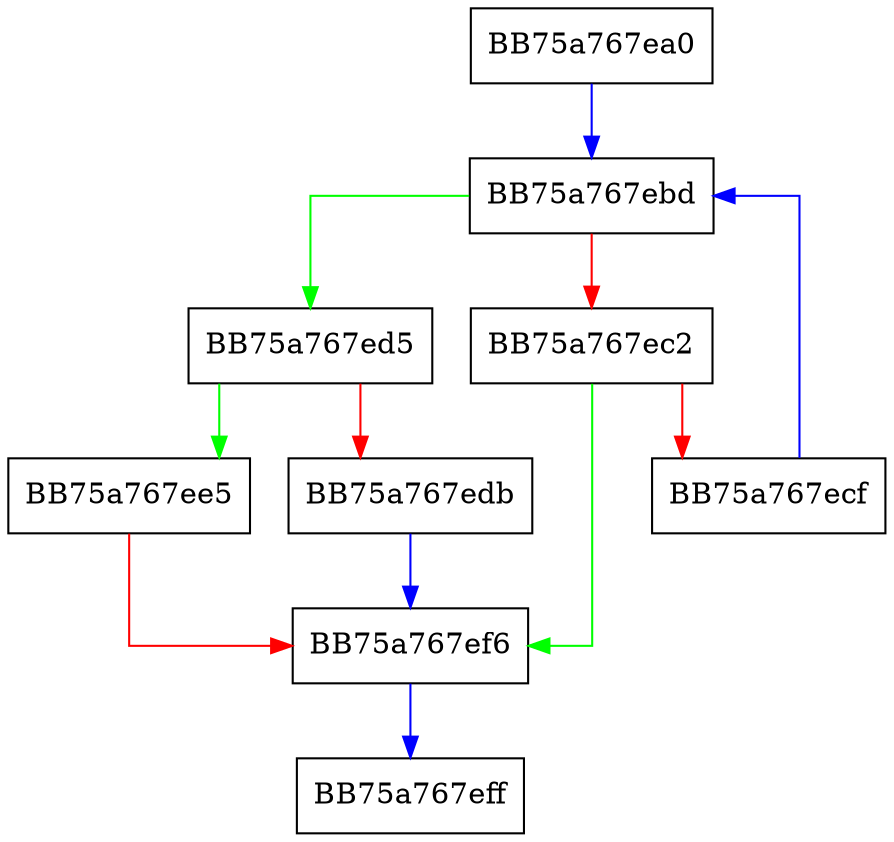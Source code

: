 digraph queueScriptObject {
  node [shape="box"];
  graph [splines=ortho];
  BB75a767ea0 -> BB75a767ebd [color="blue"];
  BB75a767ebd -> BB75a767ed5 [color="green"];
  BB75a767ebd -> BB75a767ec2 [color="red"];
  BB75a767ec2 -> BB75a767ef6 [color="green"];
  BB75a767ec2 -> BB75a767ecf [color="red"];
  BB75a767ecf -> BB75a767ebd [color="blue"];
  BB75a767ed5 -> BB75a767ee5 [color="green"];
  BB75a767ed5 -> BB75a767edb [color="red"];
  BB75a767edb -> BB75a767ef6 [color="blue"];
  BB75a767ee5 -> BB75a767ef6 [color="red"];
  BB75a767ef6 -> BB75a767eff [color="blue"];
}